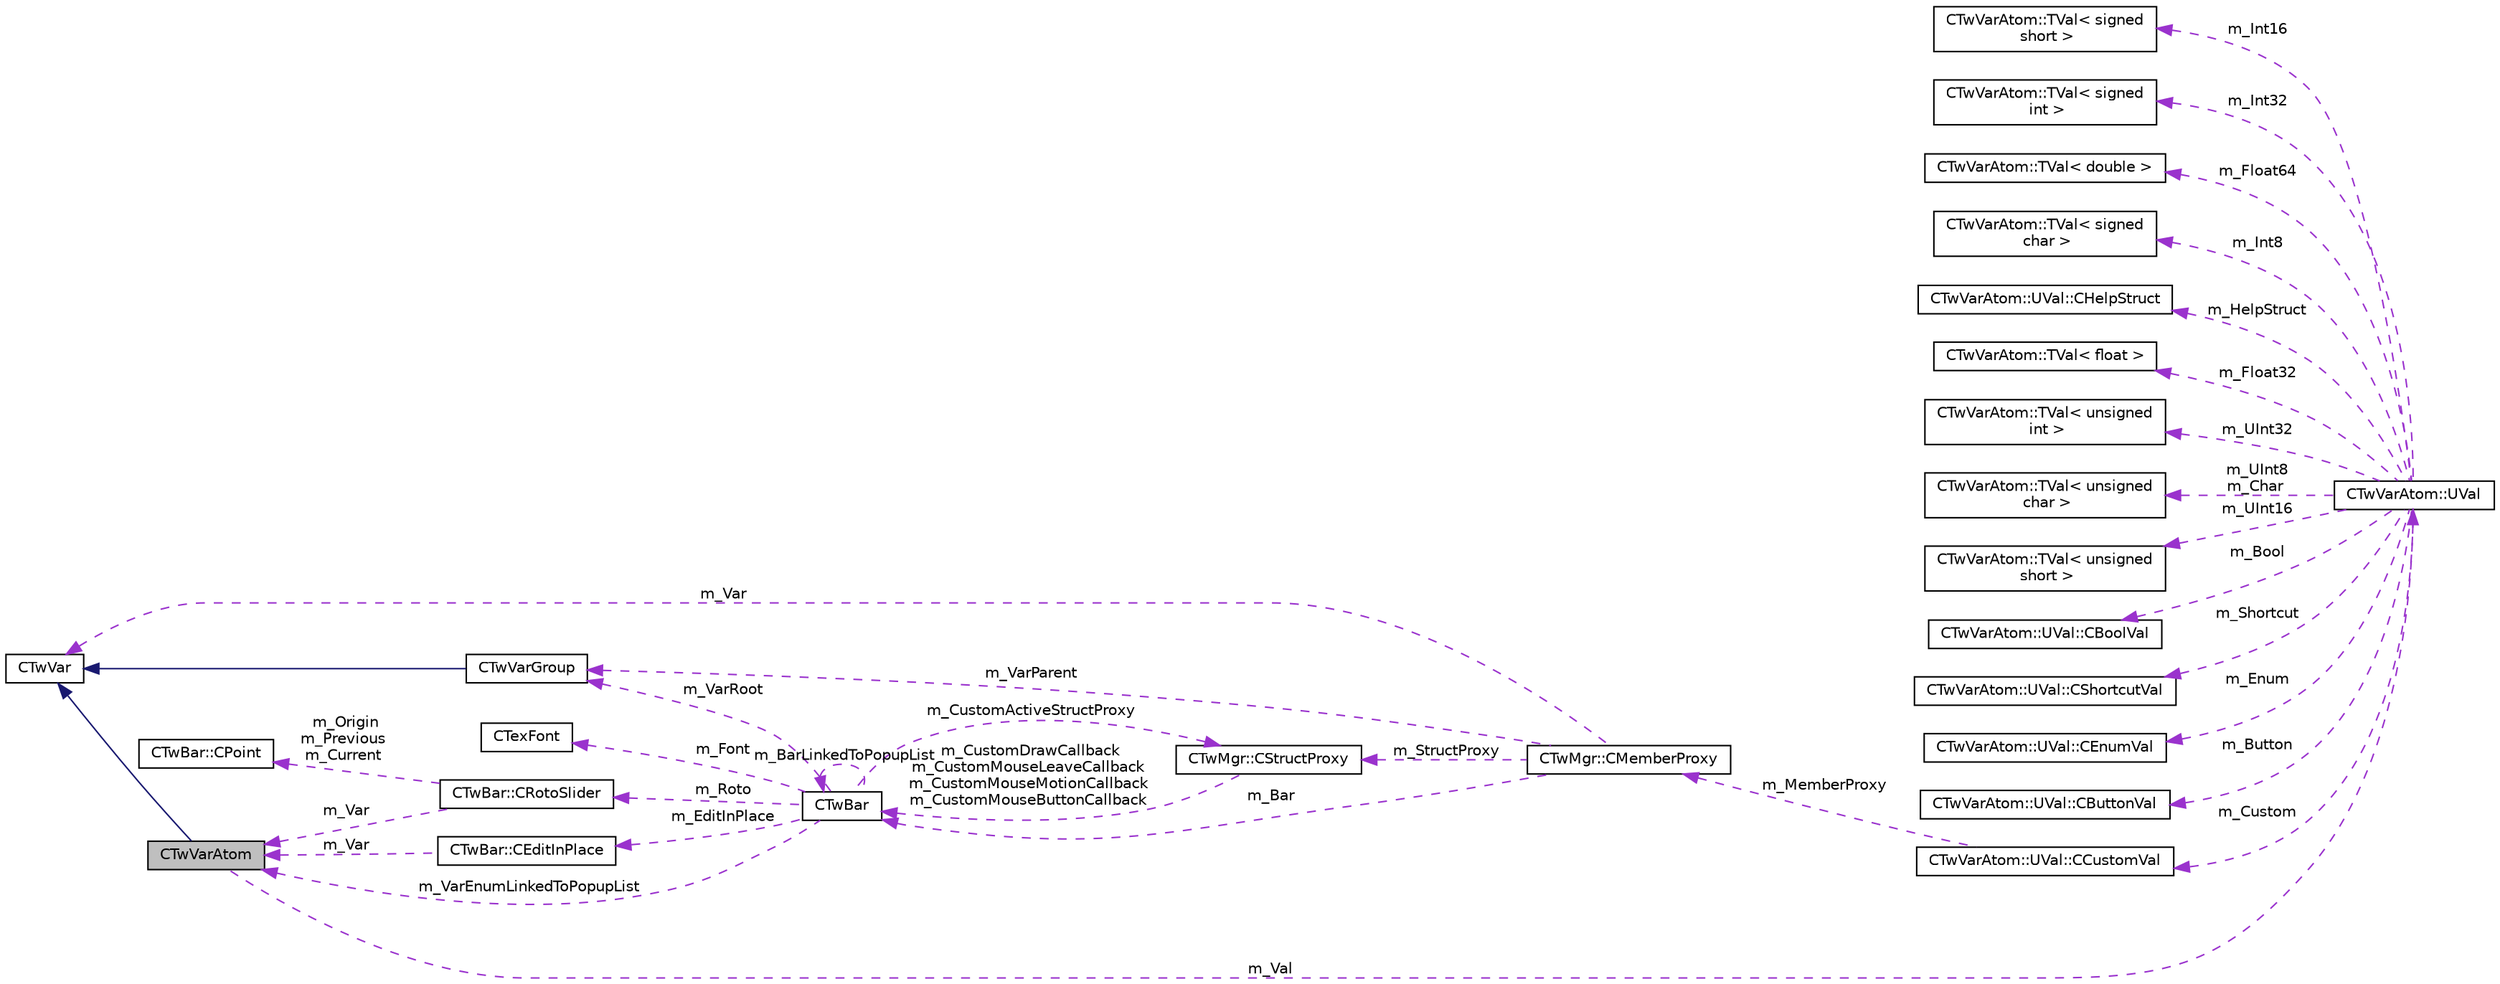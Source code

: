 digraph "CTwVarAtom"
{
  edge [fontname="Helvetica",fontsize="10",labelfontname="Helvetica",labelfontsize="10"];
  node [fontname="Helvetica",fontsize="10",shape=record];
  rankdir="LR";
  Node1 [label="CTwVarAtom",height=0.2,width=0.4,color="black", fillcolor="grey75", style="filled", fontcolor="black"];
  Node2 -> Node1 [dir="back",color="midnightblue",fontsize="10",style="solid",fontname="Helvetica"];
  Node2 [label="CTwVar",height=0.2,width=0.4,color="black", fillcolor="white", style="filled",URL="$struct_c_tw_var.html"];
  Node3 -> Node1 [dir="back",color="darkorchid3",fontsize="10",style="dashed",label=" m_Val" ,fontname="Helvetica"];
  Node3 [label="CTwVarAtom::UVal",height=0.2,width=0.4,color="black", fillcolor="white", style="filled",URL="$union_c_tw_var_atom_1_1_u_val.html"];
  Node4 -> Node3 [dir="back",color="darkorchid3",fontsize="10",style="dashed",label=" m_Int16" ,fontname="Helvetica"];
  Node4 [label="CTwVarAtom::TVal\< signed\l short \>",height=0.2,width=0.4,color="black", fillcolor="white", style="filled",URL="$struct_c_tw_var_atom_1_1_t_val.html"];
  Node5 -> Node3 [dir="back",color="darkorchid3",fontsize="10",style="dashed",label=" m_Int32" ,fontname="Helvetica"];
  Node5 [label="CTwVarAtom::TVal\< signed\l int \>",height=0.2,width=0.4,color="black", fillcolor="white", style="filled",URL="$struct_c_tw_var_atom_1_1_t_val.html"];
  Node6 -> Node3 [dir="back",color="darkorchid3",fontsize="10",style="dashed",label=" m_Float64" ,fontname="Helvetica"];
  Node6 [label="CTwVarAtom::TVal\< double \>",height=0.2,width=0.4,color="black", fillcolor="white", style="filled",URL="$struct_c_tw_var_atom_1_1_t_val.html"];
  Node7 -> Node3 [dir="back",color="darkorchid3",fontsize="10",style="dashed",label=" m_Int8" ,fontname="Helvetica"];
  Node7 [label="CTwVarAtom::TVal\< signed\l char \>",height=0.2,width=0.4,color="black", fillcolor="white", style="filled",URL="$struct_c_tw_var_atom_1_1_t_val.html"];
  Node8 -> Node3 [dir="back",color="darkorchid3",fontsize="10",style="dashed",label=" m_HelpStruct" ,fontname="Helvetica"];
  Node8 [label="CTwVarAtom::UVal::CHelpStruct",height=0.2,width=0.4,color="black", fillcolor="white", style="filled",URL="$struct_c_tw_var_atom_1_1_u_val_1_1_c_help_struct.html"];
  Node9 -> Node3 [dir="back",color="darkorchid3",fontsize="10",style="dashed",label=" m_Float32" ,fontname="Helvetica"];
  Node9 [label="CTwVarAtom::TVal\< float \>",height=0.2,width=0.4,color="black", fillcolor="white", style="filled",URL="$struct_c_tw_var_atom_1_1_t_val.html"];
  Node10 -> Node3 [dir="back",color="darkorchid3",fontsize="10",style="dashed",label=" m_UInt32" ,fontname="Helvetica"];
  Node10 [label="CTwVarAtom::TVal\< unsigned\l int \>",height=0.2,width=0.4,color="black", fillcolor="white", style="filled",URL="$struct_c_tw_var_atom_1_1_t_val.html"];
  Node11 -> Node3 [dir="back",color="darkorchid3",fontsize="10",style="dashed",label=" m_UInt8\nm_Char" ,fontname="Helvetica"];
  Node11 [label="CTwVarAtom::TVal\< unsigned\l char \>",height=0.2,width=0.4,color="black", fillcolor="white", style="filled",URL="$struct_c_tw_var_atom_1_1_t_val.html"];
  Node12 -> Node3 [dir="back",color="darkorchid3",fontsize="10",style="dashed",label=" m_UInt16" ,fontname="Helvetica"];
  Node12 [label="CTwVarAtom::TVal\< unsigned\l short \>",height=0.2,width=0.4,color="black", fillcolor="white", style="filled",URL="$struct_c_tw_var_atom_1_1_t_val.html"];
  Node13 -> Node3 [dir="back",color="darkorchid3",fontsize="10",style="dashed",label=" m_Custom" ,fontname="Helvetica"];
  Node13 [label="CTwVarAtom::UVal::CCustomVal",height=0.2,width=0.4,color="black", fillcolor="white", style="filled",URL="$struct_c_tw_var_atom_1_1_u_val_1_1_c_custom_val.html"];
  Node14 -> Node13 [dir="back",color="darkorchid3",fontsize="10",style="dashed",label=" m_MemberProxy" ,fontname="Helvetica"];
  Node14 [label="CTwMgr::CMemberProxy",height=0.2,width=0.4,color="black", fillcolor="white", style="filled",URL="$struct_c_tw_mgr_1_1_c_member_proxy.html"];
  Node15 -> Node14 [dir="back",color="darkorchid3",fontsize="10",style="dashed",label=" m_VarParent" ,fontname="Helvetica"];
  Node15 [label="CTwVarGroup",height=0.2,width=0.4,color="black", fillcolor="white", style="filled",URL="$struct_c_tw_var_group.html"];
  Node2 -> Node15 [dir="back",color="midnightblue",fontsize="10",style="solid",fontname="Helvetica"];
  Node2 -> Node14 [dir="back",color="darkorchid3",fontsize="10",style="dashed",label=" m_Var" ,fontname="Helvetica"];
  Node16 -> Node14 [dir="back",color="darkorchid3",fontsize="10",style="dashed",label=" m_StructProxy" ,fontname="Helvetica"];
  Node16 [label="CTwMgr::CStructProxy",height=0.2,width=0.4,color="black", fillcolor="white", style="filled",URL="$struct_c_tw_mgr_1_1_c_struct_proxy.html"];
  Node17 -> Node16 [dir="back",color="darkorchid3",fontsize="10",style="dashed",label=" m_CustomDrawCallback\nm_CustomMouseLeaveCallback\nm_CustomMouseMotionCallback\nm_CustomMouseButtonCallback" ,fontname="Helvetica"];
  Node17 [label="CTwBar",height=0.2,width=0.4,color="black", fillcolor="white", style="filled",URL="$struct_c_tw_bar.html"];
  Node15 -> Node17 [dir="back",color="darkorchid3",fontsize="10",style="dashed",label=" m_VarRoot" ,fontname="Helvetica"];
  Node16 -> Node17 [dir="back",color="darkorchid3",fontsize="10",style="dashed",label=" m_CustomActiveStructProxy" ,fontname="Helvetica"];
  Node18 -> Node17 [dir="back",color="darkorchid3",fontsize="10",style="dashed",label=" m_Font" ,fontname="Helvetica"];
  Node18 [label="CTexFont",height=0.2,width=0.4,color="black", fillcolor="white", style="filled",URL="$struct_c_tex_font.html"];
  Node19 -> Node17 [dir="back",color="darkorchid3",fontsize="10",style="dashed",label=" m_EditInPlace" ,fontname="Helvetica"];
  Node19 [label="CTwBar::CEditInPlace",height=0.2,width=0.4,color="black", fillcolor="white", style="filled",URL="$struct_c_tw_bar_1_1_c_edit_in_place.html"];
  Node1 -> Node19 [dir="back",color="darkorchid3",fontsize="10",style="dashed",label=" m_Var" ,fontname="Helvetica"];
  Node1 -> Node17 [dir="back",color="darkorchid3",fontsize="10",style="dashed",label=" m_VarEnumLinkedToPopupList" ,fontname="Helvetica"];
  Node20 -> Node17 [dir="back",color="darkorchid3",fontsize="10",style="dashed",label=" m_Roto" ,fontname="Helvetica"];
  Node20 [label="CTwBar::CRotoSlider",height=0.2,width=0.4,color="black", fillcolor="white", style="filled",URL="$struct_c_tw_bar_1_1_c_roto_slider.html"];
  Node21 -> Node20 [dir="back",color="darkorchid3",fontsize="10",style="dashed",label=" m_Origin\nm_Previous\nm_Current" ,fontname="Helvetica"];
  Node21 [label="CTwBar::CPoint",height=0.2,width=0.4,color="black", fillcolor="white", style="filled",URL="$struct_c_tw_bar_1_1_c_point.html"];
  Node1 -> Node20 [dir="back",color="darkorchid3",fontsize="10",style="dashed",label=" m_Var" ,fontname="Helvetica"];
  Node17 -> Node17 [dir="back",color="darkorchid3",fontsize="10",style="dashed",label=" m_BarLinkedToPopupList" ,fontname="Helvetica"];
  Node17 -> Node14 [dir="back",color="darkorchid3",fontsize="10",style="dashed",label=" m_Bar" ,fontname="Helvetica"];
  Node22 -> Node3 [dir="back",color="darkorchid3",fontsize="10",style="dashed",label=" m_Bool" ,fontname="Helvetica"];
  Node22 [label="CTwVarAtom::UVal::CBoolVal",height=0.2,width=0.4,color="black", fillcolor="white", style="filled",URL="$struct_c_tw_var_atom_1_1_u_val_1_1_c_bool_val.html"];
  Node23 -> Node3 [dir="back",color="darkorchid3",fontsize="10",style="dashed",label=" m_Shortcut" ,fontname="Helvetica"];
  Node23 [label="CTwVarAtom::UVal::CShortcutVal",height=0.2,width=0.4,color="black", fillcolor="white", style="filled",URL="$struct_c_tw_var_atom_1_1_u_val_1_1_c_shortcut_val.html"];
  Node24 -> Node3 [dir="back",color="darkorchid3",fontsize="10",style="dashed",label=" m_Enum" ,fontname="Helvetica"];
  Node24 [label="CTwVarAtom::UVal::CEnumVal",height=0.2,width=0.4,color="black", fillcolor="white", style="filled",URL="$struct_c_tw_var_atom_1_1_u_val_1_1_c_enum_val.html"];
  Node25 -> Node3 [dir="back",color="darkorchid3",fontsize="10",style="dashed",label=" m_Button" ,fontname="Helvetica"];
  Node25 [label="CTwVarAtom::UVal::CButtonVal",height=0.2,width=0.4,color="black", fillcolor="white", style="filled",URL="$struct_c_tw_var_atom_1_1_u_val_1_1_c_button_val.html"];
}
